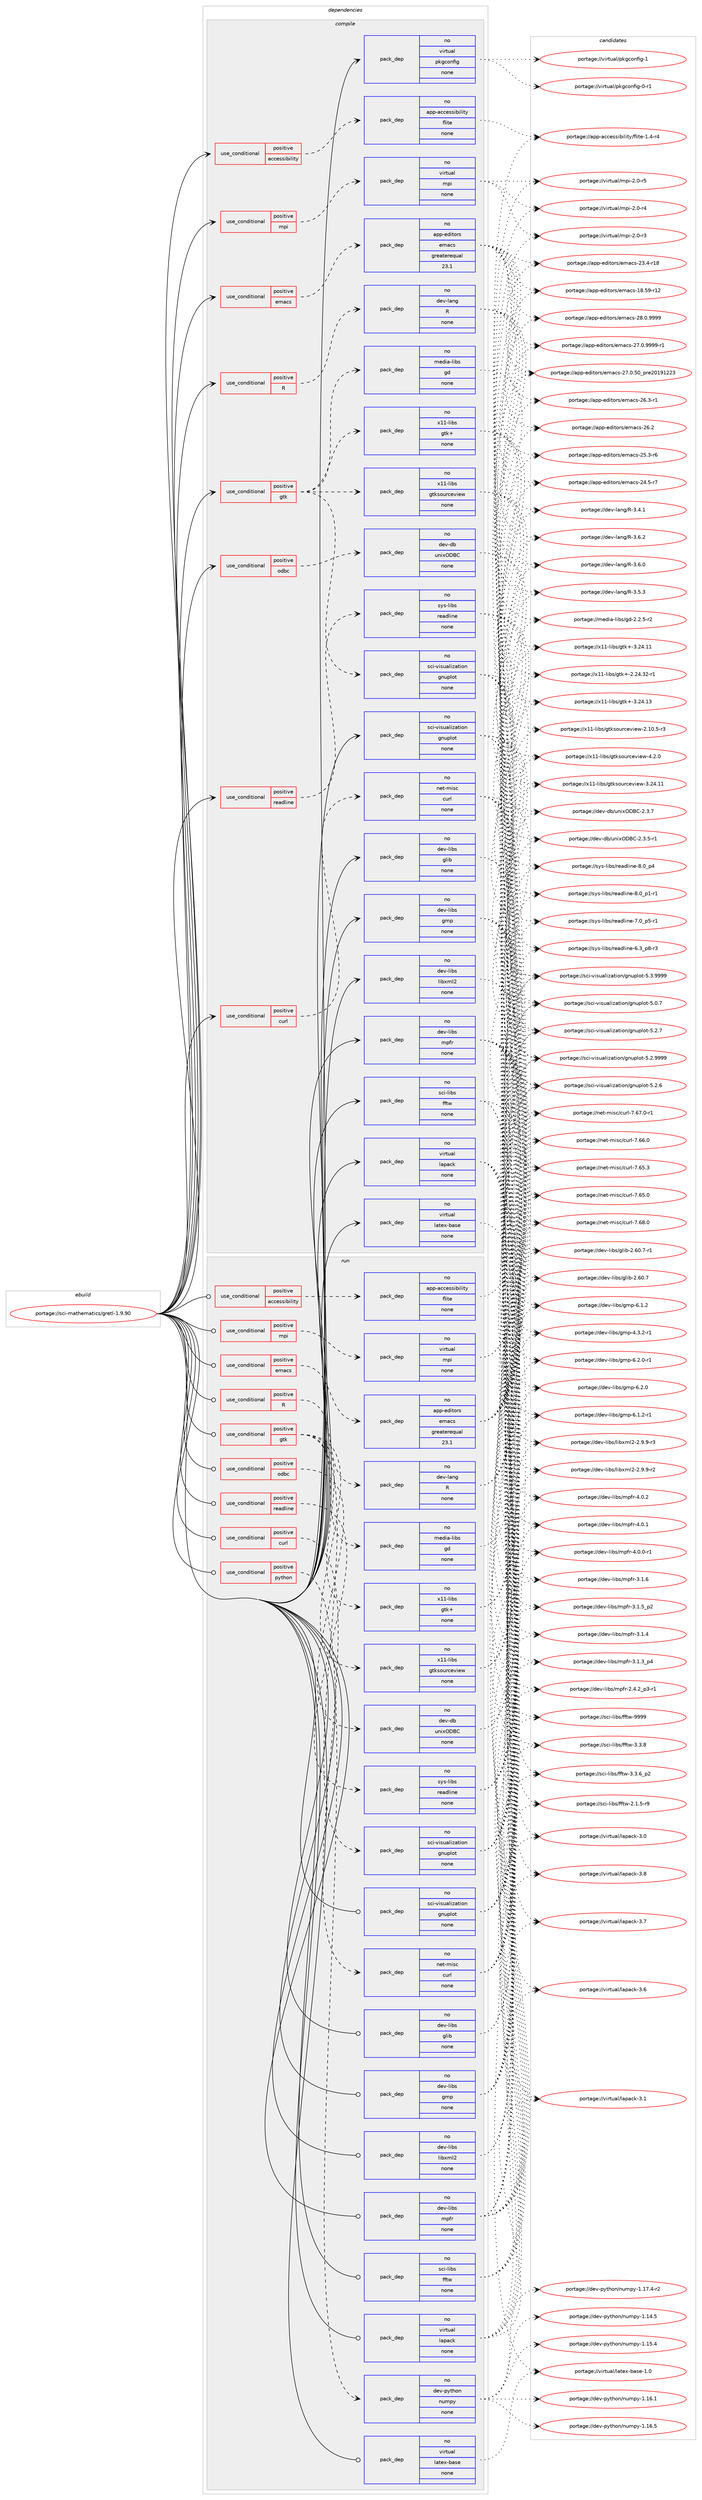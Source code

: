 digraph prolog {

# *************
# Graph options
# *************

newrank=true;
concentrate=true;
compound=true;
graph [rankdir=LR,fontname=Helvetica,fontsize=10,ranksep=1.5];#, ranksep=2.5, nodesep=0.2];
edge  [arrowhead=vee];
node  [fontname=Helvetica,fontsize=10];

# **********
# The ebuild
# **********

subgraph cluster_leftcol {
color=gray;
rank=same;
label=<<i>ebuild</i>>;
id [label="portage://sci-mathematics/gretl-1.9.90", color=red, width=4, href="../sci-mathematics/gretl-1.9.90.svg"];
}

# ****************
# The dependencies
# ****************

subgraph cluster_midcol {
color=gray;
label=<<i>dependencies</i>>;
subgraph cluster_compile {
fillcolor="#eeeeee";
style=filled;
label=<<i>compile</i>>;
subgraph cond17210 {
dependency86660 [label=<<TABLE BORDER="0" CELLBORDER="1" CELLSPACING="0" CELLPADDING="4"><TR><TD ROWSPAN="3" CELLPADDING="10">use_conditional</TD></TR><TR><TD>positive</TD></TR><TR><TD>R</TD></TR></TABLE>>, shape=none, color=red];
subgraph pack67982 {
dependency86661 [label=<<TABLE BORDER="0" CELLBORDER="1" CELLSPACING="0" CELLPADDING="4" WIDTH="220"><TR><TD ROWSPAN="6" CELLPADDING="30">pack_dep</TD></TR><TR><TD WIDTH="110">no</TD></TR><TR><TD>dev-lang</TD></TR><TR><TD>R</TD></TR><TR><TD>none</TD></TR><TR><TD></TD></TR></TABLE>>, shape=none, color=blue];
}
dependency86660:e -> dependency86661:w [weight=20,style="dashed",arrowhead="vee"];
}
id:e -> dependency86660:w [weight=20,style="solid",arrowhead="vee"];
subgraph cond17211 {
dependency86662 [label=<<TABLE BORDER="0" CELLBORDER="1" CELLSPACING="0" CELLPADDING="4"><TR><TD ROWSPAN="3" CELLPADDING="10">use_conditional</TD></TR><TR><TD>positive</TD></TR><TR><TD>accessibility</TD></TR></TABLE>>, shape=none, color=red];
subgraph pack67983 {
dependency86663 [label=<<TABLE BORDER="0" CELLBORDER="1" CELLSPACING="0" CELLPADDING="4" WIDTH="220"><TR><TD ROWSPAN="6" CELLPADDING="30">pack_dep</TD></TR><TR><TD WIDTH="110">no</TD></TR><TR><TD>app-accessibility</TD></TR><TR><TD>flite</TD></TR><TR><TD>none</TD></TR><TR><TD></TD></TR></TABLE>>, shape=none, color=blue];
}
dependency86662:e -> dependency86663:w [weight=20,style="dashed",arrowhead="vee"];
}
id:e -> dependency86662:w [weight=20,style="solid",arrowhead="vee"];
subgraph cond17212 {
dependency86664 [label=<<TABLE BORDER="0" CELLBORDER="1" CELLSPACING="0" CELLPADDING="4"><TR><TD ROWSPAN="3" CELLPADDING="10">use_conditional</TD></TR><TR><TD>positive</TD></TR><TR><TD>curl</TD></TR></TABLE>>, shape=none, color=red];
subgraph pack67984 {
dependency86665 [label=<<TABLE BORDER="0" CELLBORDER="1" CELLSPACING="0" CELLPADDING="4" WIDTH="220"><TR><TD ROWSPAN="6" CELLPADDING="30">pack_dep</TD></TR><TR><TD WIDTH="110">no</TD></TR><TR><TD>net-misc</TD></TR><TR><TD>curl</TD></TR><TR><TD>none</TD></TR><TR><TD></TD></TR></TABLE>>, shape=none, color=blue];
}
dependency86664:e -> dependency86665:w [weight=20,style="dashed",arrowhead="vee"];
}
id:e -> dependency86664:w [weight=20,style="solid",arrowhead="vee"];
subgraph cond17213 {
dependency86666 [label=<<TABLE BORDER="0" CELLBORDER="1" CELLSPACING="0" CELLPADDING="4"><TR><TD ROWSPAN="3" CELLPADDING="10">use_conditional</TD></TR><TR><TD>positive</TD></TR><TR><TD>emacs</TD></TR></TABLE>>, shape=none, color=red];
subgraph pack67985 {
dependency86667 [label=<<TABLE BORDER="0" CELLBORDER="1" CELLSPACING="0" CELLPADDING="4" WIDTH="220"><TR><TD ROWSPAN="6" CELLPADDING="30">pack_dep</TD></TR><TR><TD WIDTH="110">no</TD></TR><TR><TD>app-editors</TD></TR><TR><TD>emacs</TD></TR><TR><TD>greaterequal</TD></TR><TR><TD>23.1</TD></TR></TABLE>>, shape=none, color=blue];
}
dependency86666:e -> dependency86667:w [weight=20,style="dashed",arrowhead="vee"];
}
id:e -> dependency86666:w [weight=20,style="solid",arrowhead="vee"];
subgraph cond17214 {
dependency86668 [label=<<TABLE BORDER="0" CELLBORDER="1" CELLSPACING="0" CELLPADDING="4"><TR><TD ROWSPAN="3" CELLPADDING="10">use_conditional</TD></TR><TR><TD>positive</TD></TR><TR><TD>gtk</TD></TR></TABLE>>, shape=none, color=red];
subgraph pack67986 {
dependency86669 [label=<<TABLE BORDER="0" CELLBORDER="1" CELLSPACING="0" CELLPADDING="4" WIDTH="220"><TR><TD ROWSPAN="6" CELLPADDING="30">pack_dep</TD></TR><TR><TD WIDTH="110">no</TD></TR><TR><TD>media-libs</TD></TR><TR><TD>gd</TD></TR><TR><TD>none</TD></TR><TR><TD></TD></TR></TABLE>>, shape=none, color=blue];
}
dependency86668:e -> dependency86669:w [weight=20,style="dashed",arrowhead="vee"];
subgraph pack67987 {
dependency86670 [label=<<TABLE BORDER="0" CELLBORDER="1" CELLSPACING="0" CELLPADDING="4" WIDTH="220"><TR><TD ROWSPAN="6" CELLPADDING="30">pack_dep</TD></TR><TR><TD WIDTH="110">no</TD></TR><TR><TD>sci-visualization</TD></TR><TR><TD>gnuplot</TD></TR><TR><TD>none</TD></TR><TR><TD></TD></TR></TABLE>>, shape=none, color=blue];
}
dependency86668:e -> dependency86670:w [weight=20,style="dashed",arrowhead="vee"];
subgraph pack67988 {
dependency86671 [label=<<TABLE BORDER="0" CELLBORDER="1" CELLSPACING="0" CELLPADDING="4" WIDTH="220"><TR><TD ROWSPAN="6" CELLPADDING="30">pack_dep</TD></TR><TR><TD WIDTH="110">no</TD></TR><TR><TD>x11-libs</TD></TR><TR><TD>gtk+</TD></TR><TR><TD>none</TD></TR><TR><TD></TD></TR></TABLE>>, shape=none, color=blue];
}
dependency86668:e -> dependency86671:w [weight=20,style="dashed",arrowhead="vee"];
subgraph pack67989 {
dependency86672 [label=<<TABLE BORDER="0" CELLBORDER="1" CELLSPACING="0" CELLPADDING="4" WIDTH="220"><TR><TD ROWSPAN="6" CELLPADDING="30">pack_dep</TD></TR><TR><TD WIDTH="110">no</TD></TR><TR><TD>x11-libs</TD></TR><TR><TD>gtksourceview</TD></TR><TR><TD>none</TD></TR><TR><TD></TD></TR></TABLE>>, shape=none, color=blue];
}
dependency86668:e -> dependency86672:w [weight=20,style="dashed",arrowhead="vee"];
}
id:e -> dependency86668:w [weight=20,style="solid",arrowhead="vee"];
subgraph cond17215 {
dependency86673 [label=<<TABLE BORDER="0" CELLBORDER="1" CELLSPACING="0" CELLPADDING="4"><TR><TD ROWSPAN="3" CELLPADDING="10">use_conditional</TD></TR><TR><TD>positive</TD></TR><TR><TD>mpi</TD></TR></TABLE>>, shape=none, color=red];
subgraph pack67990 {
dependency86674 [label=<<TABLE BORDER="0" CELLBORDER="1" CELLSPACING="0" CELLPADDING="4" WIDTH="220"><TR><TD ROWSPAN="6" CELLPADDING="30">pack_dep</TD></TR><TR><TD WIDTH="110">no</TD></TR><TR><TD>virtual</TD></TR><TR><TD>mpi</TD></TR><TR><TD>none</TD></TR><TR><TD></TD></TR></TABLE>>, shape=none, color=blue];
}
dependency86673:e -> dependency86674:w [weight=20,style="dashed",arrowhead="vee"];
}
id:e -> dependency86673:w [weight=20,style="solid",arrowhead="vee"];
subgraph cond17216 {
dependency86675 [label=<<TABLE BORDER="0" CELLBORDER="1" CELLSPACING="0" CELLPADDING="4"><TR><TD ROWSPAN="3" CELLPADDING="10">use_conditional</TD></TR><TR><TD>positive</TD></TR><TR><TD>odbc</TD></TR></TABLE>>, shape=none, color=red];
subgraph pack67991 {
dependency86676 [label=<<TABLE BORDER="0" CELLBORDER="1" CELLSPACING="0" CELLPADDING="4" WIDTH="220"><TR><TD ROWSPAN="6" CELLPADDING="30">pack_dep</TD></TR><TR><TD WIDTH="110">no</TD></TR><TR><TD>dev-db</TD></TR><TR><TD>unixODBC</TD></TR><TR><TD>none</TD></TR><TR><TD></TD></TR></TABLE>>, shape=none, color=blue];
}
dependency86675:e -> dependency86676:w [weight=20,style="dashed",arrowhead="vee"];
}
id:e -> dependency86675:w [weight=20,style="solid",arrowhead="vee"];
subgraph cond17217 {
dependency86677 [label=<<TABLE BORDER="0" CELLBORDER="1" CELLSPACING="0" CELLPADDING="4"><TR><TD ROWSPAN="3" CELLPADDING="10">use_conditional</TD></TR><TR><TD>positive</TD></TR><TR><TD>readline</TD></TR></TABLE>>, shape=none, color=red];
subgraph pack67992 {
dependency86678 [label=<<TABLE BORDER="0" CELLBORDER="1" CELLSPACING="0" CELLPADDING="4" WIDTH="220"><TR><TD ROWSPAN="6" CELLPADDING="30">pack_dep</TD></TR><TR><TD WIDTH="110">no</TD></TR><TR><TD>sys-libs</TD></TR><TR><TD>readline</TD></TR><TR><TD>none</TD></TR><TR><TD></TD></TR></TABLE>>, shape=none, color=blue];
}
dependency86677:e -> dependency86678:w [weight=20,style="dashed",arrowhead="vee"];
}
id:e -> dependency86677:w [weight=20,style="solid",arrowhead="vee"];
subgraph pack67993 {
dependency86679 [label=<<TABLE BORDER="0" CELLBORDER="1" CELLSPACING="0" CELLPADDING="4" WIDTH="220"><TR><TD ROWSPAN="6" CELLPADDING="30">pack_dep</TD></TR><TR><TD WIDTH="110">no</TD></TR><TR><TD>dev-libs</TD></TR><TR><TD>glib</TD></TR><TR><TD>none</TD></TR><TR><TD></TD></TR></TABLE>>, shape=none, color=blue];
}
id:e -> dependency86679:w [weight=20,style="solid",arrowhead="vee"];
subgraph pack67994 {
dependency86680 [label=<<TABLE BORDER="0" CELLBORDER="1" CELLSPACING="0" CELLPADDING="4" WIDTH="220"><TR><TD ROWSPAN="6" CELLPADDING="30">pack_dep</TD></TR><TR><TD WIDTH="110">no</TD></TR><TR><TD>dev-libs</TD></TR><TR><TD>gmp</TD></TR><TR><TD>none</TD></TR><TR><TD></TD></TR></TABLE>>, shape=none, color=blue];
}
id:e -> dependency86680:w [weight=20,style="solid",arrowhead="vee"];
subgraph pack67995 {
dependency86681 [label=<<TABLE BORDER="0" CELLBORDER="1" CELLSPACING="0" CELLPADDING="4" WIDTH="220"><TR><TD ROWSPAN="6" CELLPADDING="30">pack_dep</TD></TR><TR><TD WIDTH="110">no</TD></TR><TR><TD>dev-libs</TD></TR><TR><TD>libxml2</TD></TR><TR><TD>none</TD></TR><TR><TD></TD></TR></TABLE>>, shape=none, color=blue];
}
id:e -> dependency86681:w [weight=20,style="solid",arrowhead="vee"];
subgraph pack67996 {
dependency86682 [label=<<TABLE BORDER="0" CELLBORDER="1" CELLSPACING="0" CELLPADDING="4" WIDTH="220"><TR><TD ROWSPAN="6" CELLPADDING="30">pack_dep</TD></TR><TR><TD WIDTH="110">no</TD></TR><TR><TD>dev-libs</TD></TR><TR><TD>mpfr</TD></TR><TR><TD>none</TD></TR><TR><TD></TD></TR></TABLE>>, shape=none, color=blue];
}
id:e -> dependency86682:w [weight=20,style="solid",arrowhead="vee"];
subgraph pack67997 {
dependency86683 [label=<<TABLE BORDER="0" CELLBORDER="1" CELLSPACING="0" CELLPADDING="4" WIDTH="220"><TR><TD ROWSPAN="6" CELLPADDING="30">pack_dep</TD></TR><TR><TD WIDTH="110">no</TD></TR><TR><TD>sci-libs</TD></TR><TR><TD>fftw</TD></TR><TR><TD>none</TD></TR><TR><TD></TD></TR></TABLE>>, shape=none, color=blue];
}
id:e -> dependency86683:w [weight=20,style="solid",arrowhead="vee"];
subgraph pack67998 {
dependency86684 [label=<<TABLE BORDER="0" CELLBORDER="1" CELLSPACING="0" CELLPADDING="4" WIDTH="220"><TR><TD ROWSPAN="6" CELLPADDING="30">pack_dep</TD></TR><TR><TD WIDTH="110">no</TD></TR><TR><TD>sci-visualization</TD></TR><TR><TD>gnuplot</TD></TR><TR><TD>none</TD></TR><TR><TD></TD></TR></TABLE>>, shape=none, color=blue];
}
id:e -> dependency86684:w [weight=20,style="solid",arrowhead="vee"];
subgraph pack67999 {
dependency86685 [label=<<TABLE BORDER="0" CELLBORDER="1" CELLSPACING="0" CELLPADDING="4" WIDTH="220"><TR><TD ROWSPAN="6" CELLPADDING="30">pack_dep</TD></TR><TR><TD WIDTH="110">no</TD></TR><TR><TD>virtual</TD></TR><TR><TD>lapack</TD></TR><TR><TD>none</TD></TR><TR><TD></TD></TR></TABLE>>, shape=none, color=blue];
}
id:e -> dependency86685:w [weight=20,style="solid",arrowhead="vee"];
subgraph pack68000 {
dependency86686 [label=<<TABLE BORDER="0" CELLBORDER="1" CELLSPACING="0" CELLPADDING="4" WIDTH="220"><TR><TD ROWSPAN="6" CELLPADDING="30">pack_dep</TD></TR><TR><TD WIDTH="110">no</TD></TR><TR><TD>virtual</TD></TR><TR><TD>latex-base</TD></TR><TR><TD>none</TD></TR><TR><TD></TD></TR></TABLE>>, shape=none, color=blue];
}
id:e -> dependency86686:w [weight=20,style="solid",arrowhead="vee"];
subgraph pack68001 {
dependency86687 [label=<<TABLE BORDER="0" CELLBORDER="1" CELLSPACING="0" CELLPADDING="4" WIDTH="220"><TR><TD ROWSPAN="6" CELLPADDING="30">pack_dep</TD></TR><TR><TD WIDTH="110">no</TD></TR><TR><TD>virtual</TD></TR><TR><TD>pkgconfig</TD></TR><TR><TD>none</TD></TR><TR><TD></TD></TR></TABLE>>, shape=none, color=blue];
}
id:e -> dependency86687:w [weight=20,style="solid",arrowhead="vee"];
}
subgraph cluster_compileandrun {
fillcolor="#eeeeee";
style=filled;
label=<<i>compile and run</i>>;
}
subgraph cluster_run {
fillcolor="#eeeeee";
style=filled;
label=<<i>run</i>>;
subgraph cond17218 {
dependency86688 [label=<<TABLE BORDER="0" CELLBORDER="1" CELLSPACING="0" CELLPADDING="4"><TR><TD ROWSPAN="3" CELLPADDING="10">use_conditional</TD></TR><TR><TD>positive</TD></TR><TR><TD>R</TD></TR></TABLE>>, shape=none, color=red];
subgraph pack68002 {
dependency86689 [label=<<TABLE BORDER="0" CELLBORDER="1" CELLSPACING="0" CELLPADDING="4" WIDTH="220"><TR><TD ROWSPAN="6" CELLPADDING="30">pack_dep</TD></TR><TR><TD WIDTH="110">no</TD></TR><TR><TD>dev-lang</TD></TR><TR><TD>R</TD></TR><TR><TD>none</TD></TR><TR><TD></TD></TR></TABLE>>, shape=none, color=blue];
}
dependency86688:e -> dependency86689:w [weight=20,style="dashed",arrowhead="vee"];
}
id:e -> dependency86688:w [weight=20,style="solid",arrowhead="odot"];
subgraph cond17219 {
dependency86690 [label=<<TABLE BORDER="0" CELLBORDER="1" CELLSPACING="0" CELLPADDING="4"><TR><TD ROWSPAN="3" CELLPADDING="10">use_conditional</TD></TR><TR><TD>positive</TD></TR><TR><TD>accessibility</TD></TR></TABLE>>, shape=none, color=red];
subgraph pack68003 {
dependency86691 [label=<<TABLE BORDER="0" CELLBORDER="1" CELLSPACING="0" CELLPADDING="4" WIDTH="220"><TR><TD ROWSPAN="6" CELLPADDING="30">pack_dep</TD></TR><TR><TD WIDTH="110">no</TD></TR><TR><TD>app-accessibility</TD></TR><TR><TD>flite</TD></TR><TR><TD>none</TD></TR><TR><TD></TD></TR></TABLE>>, shape=none, color=blue];
}
dependency86690:e -> dependency86691:w [weight=20,style="dashed",arrowhead="vee"];
}
id:e -> dependency86690:w [weight=20,style="solid",arrowhead="odot"];
subgraph cond17220 {
dependency86692 [label=<<TABLE BORDER="0" CELLBORDER="1" CELLSPACING="0" CELLPADDING="4"><TR><TD ROWSPAN="3" CELLPADDING="10">use_conditional</TD></TR><TR><TD>positive</TD></TR><TR><TD>curl</TD></TR></TABLE>>, shape=none, color=red];
subgraph pack68004 {
dependency86693 [label=<<TABLE BORDER="0" CELLBORDER="1" CELLSPACING="0" CELLPADDING="4" WIDTH="220"><TR><TD ROWSPAN="6" CELLPADDING="30">pack_dep</TD></TR><TR><TD WIDTH="110">no</TD></TR><TR><TD>net-misc</TD></TR><TR><TD>curl</TD></TR><TR><TD>none</TD></TR><TR><TD></TD></TR></TABLE>>, shape=none, color=blue];
}
dependency86692:e -> dependency86693:w [weight=20,style="dashed",arrowhead="vee"];
}
id:e -> dependency86692:w [weight=20,style="solid",arrowhead="odot"];
subgraph cond17221 {
dependency86694 [label=<<TABLE BORDER="0" CELLBORDER="1" CELLSPACING="0" CELLPADDING="4"><TR><TD ROWSPAN="3" CELLPADDING="10">use_conditional</TD></TR><TR><TD>positive</TD></TR><TR><TD>emacs</TD></TR></TABLE>>, shape=none, color=red];
subgraph pack68005 {
dependency86695 [label=<<TABLE BORDER="0" CELLBORDER="1" CELLSPACING="0" CELLPADDING="4" WIDTH="220"><TR><TD ROWSPAN="6" CELLPADDING="30">pack_dep</TD></TR><TR><TD WIDTH="110">no</TD></TR><TR><TD>app-editors</TD></TR><TR><TD>emacs</TD></TR><TR><TD>greaterequal</TD></TR><TR><TD>23.1</TD></TR></TABLE>>, shape=none, color=blue];
}
dependency86694:e -> dependency86695:w [weight=20,style="dashed",arrowhead="vee"];
}
id:e -> dependency86694:w [weight=20,style="solid",arrowhead="odot"];
subgraph cond17222 {
dependency86696 [label=<<TABLE BORDER="0" CELLBORDER="1" CELLSPACING="0" CELLPADDING="4"><TR><TD ROWSPAN="3" CELLPADDING="10">use_conditional</TD></TR><TR><TD>positive</TD></TR><TR><TD>gtk</TD></TR></TABLE>>, shape=none, color=red];
subgraph pack68006 {
dependency86697 [label=<<TABLE BORDER="0" CELLBORDER="1" CELLSPACING="0" CELLPADDING="4" WIDTH="220"><TR><TD ROWSPAN="6" CELLPADDING="30">pack_dep</TD></TR><TR><TD WIDTH="110">no</TD></TR><TR><TD>media-libs</TD></TR><TR><TD>gd</TD></TR><TR><TD>none</TD></TR><TR><TD></TD></TR></TABLE>>, shape=none, color=blue];
}
dependency86696:e -> dependency86697:w [weight=20,style="dashed",arrowhead="vee"];
subgraph pack68007 {
dependency86698 [label=<<TABLE BORDER="0" CELLBORDER="1" CELLSPACING="0" CELLPADDING="4" WIDTH="220"><TR><TD ROWSPAN="6" CELLPADDING="30">pack_dep</TD></TR><TR><TD WIDTH="110">no</TD></TR><TR><TD>sci-visualization</TD></TR><TR><TD>gnuplot</TD></TR><TR><TD>none</TD></TR><TR><TD></TD></TR></TABLE>>, shape=none, color=blue];
}
dependency86696:e -> dependency86698:w [weight=20,style="dashed",arrowhead="vee"];
subgraph pack68008 {
dependency86699 [label=<<TABLE BORDER="0" CELLBORDER="1" CELLSPACING="0" CELLPADDING="4" WIDTH="220"><TR><TD ROWSPAN="6" CELLPADDING="30">pack_dep</TD></TR><TR><TD WIDTH="110">no</TD></TR><TR><TD>x11-libs</TD></TR><TR><TD>gtk+</TD></TR><TR><TD>none</TD></TR><TR><TD></TD></TR></TABLE>>, shape=none, color=blue];
}
dependency86696:e -> dependency86699:w [weight=20,style="dashed",arrowhead="vee"];
subgraph pack68009 {
dependency86700 [label=<<TABLE BORDER="0" CELLBORDER="1" CELLSPACING="0" CELLPADDING="4" WIDTH="220"><TR><TD ROWSPAN="6" CELLPADDING="30">pack_dep</TD></TR><TR><TD WIDTH="110">no</TD></TR><TR><TD>x11-libs</TD></TR><TR><TD>gtksourceview</TD></TR><TR><TD>none</TD></TR><TR><TD></TD></TR></TABLE>>, shape=none, color=blue];
}
dependency86696:e -> dependency86700:w [weight=20,style="dashed",arrowhead="vee"];
}
id:e -> dependency86696:w [weight=20,style="solid",arrowhead="odot"];
subgraph cond17223 {
dependency86701 [label=<<TABLE BORDER="0" CELLBORDER="1" CELLSPACING="0" CELLPADDING="4"><TR><TD ROWSPAN="3" CELLPADDING="10">use_conditional</TD></TR><TR><TD>positive</TD></TR><TR><TD>mpi</TD></TR></TABLE>>, shape=none, color=red];
subgraph pack68010 {
dependency86702 [label=<<TABLE BORDER="0" CELLBORDER="1" CELLSPACING="0" CELLPADDING="4" WIDTH="220"><TR><TD ROWSPAN="6" CELLPADDING="30">pack_dep</TD></TR><TR><TD WIDTH="110">no</TD></TR><TR><TD>virtual</TD></TR><TR><TD>mpi</TD></TR><TR><TD>none</TD></TR><TR><TD></TD></TR></TABLE>>, shape=none, color=blue];
}
dependency86701:e -> dependency86702:w [weight=20,style="dashed",arrowhead="vee"];
}
id:e -> dependency86701:w [weight=20,style="solid",arrowhead="odot"];
subgraph cond17224 {
dependency86703 [label=<<TABLE BORDER="0" CELLBORDER="1" CELLSPACING="0" CELLPADDING="4"><TR><TD ROWSPAN="3" CELLPADDING="10">use_conditional</TD></TR><TR><TD>positive</TD></TR><TR><TD>odbc</TD></TR></TABLE>>, shape=none, color=red];
subgraph pack68011 {
dependency86704 [label=<<TABLE BORDER="0" CELLBORDER="1" CELLSPACING="0" CELLPADDING="4" WIDTH="220"><TR><TD ROWSPAN="6" CELLPADDING="30">pack_dep</TD></TR><TR><TD WIDTH="110">no</TD></TR><TR><TD>dev-db</TD></TR><TR><TD>unixODBC</TD></TR><TR><TD>none</TD></TR><TR><TD></TD></TR></TABLE>>, shape=none, color=blue];
}
dependency86703:e -> dependency86704:w [weight=20,style="dashed",arrowhead="vee"];
}
id:e -> dependency86703:w [weight=20,style="solid",arrowhead="odot"];
subgraph cond17225 {
dependency86705 [label=<<TABLE BORDER="0" CELLBORDER="1" CELLSPACING="0" CELLPADDING="4"><TR><TD ROWSPAN="3" CELLPADDING="10">use_conditional</TD></TR><TR><TD>positive</TD></TR><TR><TD>python</TD></TR></TABLE>>, shape=none, color=red];
subgraph pack68012 {
dependency86706 [label=<<TABLE BORDER="0" CELLBORDER="1" CELLSPACING="0" CELLPADDING="4" WIDTH="220"><TR><TD ROWSPAN="6" CELLPADDING="30">pack_dep</TD></TR><TR><TD WIDTH="110">no</TD></TR><TR><TD>dev-python</TD></TR><TR><TD>numpy</TD></TR><TR><TD>none</TD></TR><TR><TD></TD></TR></TABLE>>, shape=none, color=blue];
}
dependency86705:e -> dependency86706:w [weight=20,style="dashed",arrowhead="vee"];
}
id:e -> dependency86705:w [weight=20,style="solid",arrowhead="odot"];
subgraph cond17226 {
dependency86707 [label=<<TABLE BORDER="0" CELLBORDER="1" CELLSPACING="0" CELLPADDING="4"><TR><TD ROWSPAN="3" CELLPADDING="10">use_conditional</TD></TR><TR><TD>positive</TD></TR><TR><TD>readline</TD></TR></TABLE>>, shape=none, color=red];
subgraph pack68013 {
dependency86708 [label=<<TABLE BORDER="0" CELLBORDER="1" CELLSPACING="0" CELLPADDING="4" WIDTH="220"><TR><TD ROWSPAN="6" CELLPADDING="30">pack_dep</TD></TR><TR><TD WIDTH="110">no</TD></TR><TR><TD>sys-libs</TD></TR><TR><TD>readline</TD></TR><TR><TD>none</TD></TR><TR><TD></TD></TR></TABLE>>, shape=none, color=blue];
}
dependency86707:e -> dependency86708:w [weight=20,style="dashed",arrowhead="vee"];
}
id:e -> dependency86707:w [weight=20,style="solid",arrowhead="odot"];
subgraph pack68014 {
dependency86709 [label=<<TABLE BORDER="0" CELLBORDER="1" CELLSPACING="0" CELLPADDING="4" WIDTH="220"><TR><TD ROWSPAN="6" CELLPADDING="30">pack_dep</TD></TR><TR><TD WIDTH="110">no</TD></TR><TR><TD>dev-libs</TD></TR><TR><TD>glib</TD></TR><TR><TD>none</TD></TR><TR><TD></TD></TR></TABLE>>, shape=none, color=blue];
}
id:e -> dependency86709:w [weight=20,style="solid",arrowhead="odot"];
subgraph pack68015 {
dependency86710 [label=<<TABLE BORDER="0" CELLBORDER="1" CELLSPACING="0" CELLPADDING="4" WIDTH="220"><TR><TD ROWSPAN="6" CELLPADDING="30">pack_dep</TD></TR><TR><TD WIDTH="110">no</TD></TR><TR><TD>dev-libs</TD></TR><TR><TD>gmp</TD></TR><TR><TD>none</TD></TR><TR><TD></TD></TR></TABLE>>, shape=none, color=blue];
}
id:e -> dependency86710:w [weight=20,style="solid",arrowhead="odot"];
subgraph pack68016 {
dependency86711 [label=<<TABLE BORDER="0" CELLBORDER="1" CELLSPACING="0" CELLPADDING="4" WIDTH="220"><TR><TD ROWSPAN="6" CELLPADDING="30">pack_dep</TD></TR><TR><TD WIDTH="110">no</TD></TR><TR><TD>dev-libs</TD></TR><TR><TD>libxml2</TD></TR><TR><TD>none</TD></TR><TR><TD></TD></TR></TABLE>>, shape=none, color=blue];
}
id:e -> dependency86711:w [weight=20,style="solid",arrowhead="odot"];
subgraph pack68017 {
dependency86712 [label=<<TABLE BORDER="0" CELLBORDER="1" CELLSPACING="0" CELLPADDING="4" WIDTH="220"><TR><TD ROWSPAN="6" CELLPADDING="30">pack_dep</TD></TR><TR><TD WIDTH="110">no</TD></TR><TR><TD>dev-libs</TD></TR><TR><TD>mpfr</TD></TR><TR><TD>none</TD></TR><TR><TD></TD></TR></TABLE>>, shape=none, color=blue];
}
id:e -> dependency86712:w [weight=20,style="solid",arrowhead="odot"];
subgraph pack68018 {
dependency86713 [label=<<TABLE BORDER="0" CELLBORDER="1" CELLSPACING="0" CELLPADDING="4" WIDTH="220"><TR><TD ROWSPAN="6" CELLPADDING="30">pack_dep</TD></TR><TR><TD WIDTH="110">no</TD></TR><TR><TD>sci-libs</TD></TR><TR><TD>fftw</TD></TR><TR><TD>none</TD></TR><TR><TD></TD></TR></TABLE>>, shape=none, color=blue];
}
id:e -> dependency86713:w [weight=20,style="solid",arrowhead="odot"];
subgraph pack68019 {
dependency86714 [label=<<TABLE BORDER="0" CELLBORDER="1" CELLSPACING="0" CELLPADDING="4" WIDTH="220"><TR><TD ROWSPAN="6" CELLPADDING="30">pack_dep</TD></TR><TR><TD WIDTH="110">no</TD></TR><TR><TD>sci-visualization</TD></TR><TR><TD>gnuplot</TD></TR><TR><TD>none</TD></TR><TR><TD></TD></TR></TABLE>>, shape=none, color=blue];
}
id:e -> dependency86714:w [weight=20,style="solid",arrowhead="odot"];
subgraph pack68020 {
dependency86715 [label=<<TABLE BORDER="0" CELLBORDER="1" CELLSPACING="0" CELLPADDING="4" WIDTH="220"><TR><TD ROWSPAN="6" CELLPADDING="30">pack_dep</TD></TR><TR><TD WIDTH="110">no</TD></TR><TR><TD>virtual</TD></TR><TR><TD>lapack</TD></TR><TR><TD>none</TD></TR><TR><TD></TD></TR></TABLE>>, shape=none, color=blue];
}
id:e -> dependency86715:w [weight=20,style="solid",arrowhead="odot"];
subgraph pack68021 {
dependency86716 [label=<<TABLE BORDER="0" CELLBORDER="1" CELLSPACING="0" CELLPADDING="4" WIDTH="220"><TR><TD ROWSPAN="6" CELLPADDING="30">pack_dep</TD></TR><TR><TD WIDTH="110">no</TD></TR><TR><TD>virtual</TD></TR><TR><TD>latex-base</TD></TR><TR><TD>none</TD></TR><TR><TD></TD></TR></TABLE>>, shape=none, color=blue];
}
id:e -> dependency86716:w [weight=20,style="solid",arrowhead="odot"];
}
}

# **************
# The candidates
# **************

subgraph cluster_choices {
rank=same;
color=gray;
label=<<i>candidates</i>>;

subgraph choice67982 {
color=black;
nodesep=1;
choice10010111845108971101034782455146544650 [label="portage://dev-lang/R-3.6.2", color=red, width=4,href="../dev-lang/R-3.6.2.svg"];
choice10010111845108971101034782455146544648 [label="portage://dev-lang/R-3.6.0", color=red, width=4,href="../dev-lang/R-3.6.0.svg"];
choice10010111845108971101034782455146534651 [label="portage://dev-lang/R-3.5.3", color=red, width=4,href="../dev-lang/R-3.5.3.svg"];
choice10010111845108971101034782455146524649 [label="portage://dev-lang/R-3.4.1", color=red, width=4,href="../dev-lang/R-3.4.1.svg"];
dependency86661:e -> choice10010111845108971101034782455146544650:w [style=dotted,weight="100"];
dependency86661:e -> choice10010111845108971101034782455146544648:w [style=dotted,weight="100"];
dependency86661:e -> choice10010111845108971101034782455146534651:w [style=dotted,weight="100"];
dependency86661:e -> choice10010111845108971101034782455146524649:w [style=dotted,weight="100"];
}
subgraph choice67983 {
color=black;
nodesep=1;
choice97112112459799991011151151059810510810511612147102108105116101454946524511452 [label="portage://app-accessibility/flite-1.4-r4", color=red, width=4,href="../app-accessibility/flite-1.4-r4.svg"];
dependency86663:e -> choice97112112459799991011151151059810510810511612147102108105116101454946524511452:w [style=dotted,weight="100"];
}
subgraph choice67984 {
color=black;
nodesep=1;
choice1101011164510910511599479911711410845554654564648 [label="portage://net-misc/curl-7.68.0", color=red, width=4,href="../net-misc/curl-7.68.0.svg"];
choice11010111645109105115994799117114108455546545546484511449 [label="portage://net-misc/curl-7.67.0-r1", color=red, width=4,href="../net-misc/curl-7.67.0-r1.svg"];
choice1101011164510910511599479911711410845554654544648 [label="portage://net-misc/curl-7.66.0", color=red, width=4,href="../net-misc/curl-7.66.0.svg"];
choice1101011164510910511599479911711410845554654534651 [label="portage://net-misc/curl-7.65.3", color=red, width=4,href="../net-misc/curl-7.65.3.svg"];
choice1101011164510910511599479911711410845554654534648 [label="portage://net-misc/curl-7.65.0", color=red, width=4,href="../net-misc/curl-7.65.0.svg"];
dependency86665:e -> choice1101011164510910511599479911711410845554654564648:w [style=dotted,weight="100"];
dependency86665:e -> choice11010111645109105115994799117114108455546545546484511449:w [style=dotted,weight="100"];
dependency86665:e -> choice1101011164510910511599479911711410845554654544648:w [style=dotted,weight="100"];
dependency86665:e -> choice1101011164510910511599479911711410845554654534651:w [style=dotted,weight="100"];
dependency86665:e -> choice1101011164510910511599479911711410845554654534648:w [style=dotted,weight="100"];
}
subgraph choice67985 {
color=black;
nodesep=1;
choice971121124510110010511611111411547101109979911545505646484657575757 [label="portage://app-editors/emacs-28.0.9999", color=red, width=4,href="../app-editors/emacs-28.0.9999.svg"];
choice9711211245101100105116111114115471011099799115455055464846575757574511449 [label="portage://app-editors/emacs-27.0.9999-r1", color=red, width=4,href="../app-editors/emacs-27.0.9999-r1.svg"];
choice97112112451011001051161111141154710110997991154550554648465348951121141015048495749505051 [label="portage://app-editors/emacs-27.0.50_pre20191223", color=red, width=4,href="../app-editors/emacs-27.0.50_pre20191223.svg"];
choice971121124510110010511611111411547101109979911545505446514511449 [label="portage://app-editors/emacs-26.3-r1", color=red, width=4,href="../app-editors/emacs-26.3-r1.svg"];
choice97112112451011001051161111141154710110997991154550544650 [label="portage://app-editors/emacs-26.2", color=red, width=4,href="../app-editors/emacs-26.2.svg"];
choice971121124510110010511611111411547101109979911545505346514511454 [label="portage://app-editors/emacs-25.3-r6", color=red, width=4,href="../app-editors/emacs-25.3-r6.svg"];
choice971121124510110010511611111411547101109979911545505246534511455 [label="portage://app-editors/emacs-24.5-r7", color=red, width=4,href="../app-editors/emacs-24.5-r7.svg"];
choice97112112451011001051161111141154710110997991154550514652451144956 [label="portage://app-editors/emacs-23.4-r18", color=red, width=4,href="../app-editors/emacs-23.4-r18.svg"];
choice9711211245101100105116111114115471011099799115454956465357451144950 [label="portage://app-editors/emacs-18.59-r12", color=red, width=4,href="../app-editors/emacs-18.59-r12.svg"];
dependency86667:e -> choice971121124510110010511611111411547101109979911545505646484657575757:w [style=dotted,weight="100"];
dependency86667:e -> choice9711211245101100105116111114115471011099799115455055464846575757574511449:w [style=dotted,weight="100"];
dependency86667:e -> choice97112112451011001051161111141154710110997991154550554648465348951121141015048495749505051:w [style=dotted,weight="100"];
dependency86667:e -> choice971121124510110010511611111411547101109979911545505446514511449:w [style=dotted,weight="100"];
dependency86667:e -> choice97112112451011001051161111141154710110997991154550544650:w [style=dotted,weight="100"];
dependency86667:e -> choice971121124510110010511611111411547101109979911545505346514511454:w [style=dotted,weight="100"];
dependency86667:e -> choice971121124510110010511611111411547101109979911545505246534511455:w [style=dotted,weight="100"];
dependency86667:e -> choice97112112451011001051161111141154710110997991154550514652451144956:w [style=dotted,weight="100"];
dependency86667:e -> choice9711211245101100105116111114115471011099799115454956465357451144950:w [style=dotted,weight="100"];
}
subgraph choice67986 {
color=black;
nodesep=1;
choice109101100105974510810598115471031004550465046534511450 [label="portage://media-libs/gd-2.2.5-r2", color=red, width=4,href="../media-libs/gd-2.2.5-r2.svg"];
dependency86669:e -> choice109101100105974510810598115471031004550465046534511450:w [style=dotted,weight="100"];
}
subgraph choice67987 {
color=black;
nodesep=1;
choice1159910545118105115117971081051229711610511111047103110117112108111116455346514657575757 [label="portage://sci-visualization/gnuplot-5.3.9999", color=red, width=4,href="../sci-visualization/gnuplot-5.3.9999.svg"];
choice1159910545118105115117971081051229711610511111047103110117112108111116455346504657575757 [label="portage://sci-visualization/gnuplot-5.2.9999", color=red, width=4,href="../sci-visualization/gnuplot-5.2.9999.svg"];
choice1159910545118105115117971081051229711610511111047103110117112108111116455346504655 [label="portage://sci-visualization/gnuplot-5.2.7", color=red, width=4,href="../sci-visualization/gnuplot-5.2.7.svg"];
choice1159910545118105115117971081051229711610511111047103110117112108111116455346504654 [label="portage://sci-visualization/gnuplot-5.2.6", color=red, width=4,href="../sci-visualization/gnuplot-5.2.6.svg"];
choice1159910545118105115117971081051229711610511111047103110117112108111116455346484655 [label="portage://sci-visualization/gnuplot-5.0.7", color=red, width=4,href="../sci-visualization/gnuplot-5.0.7.svg"];
dependency86670:e -> choice1159910545118105115117971081051229711610511111047103110117112108111116455346514657575757:w [style=dotted,weight="100"];
dependency86670:e -> choice1159910545118105115117971081051229711610511111047103110117112108111116455346504657575757:w [style=dotted,weight="100"];
dependency86670:e -> choice1159910545118105115117971081051229711610511111047103110117112108111116455346504655:w [style=dotted,weight="100"];
dependency86670:e -> choice1159910545118105115117971081051229711610511111047103110117112108111116455346504654:w [style=dotted,weight="100"];
dependency86670:e -> choice1159910545118105115117971081051229711610511111047103110117112108111116455346484655:w [style=dotted,weight="100"];
}
subgraph choice67988 {
color=black;
nodesep=1;
choice1204949451081059811547103116107434551465052464951 [label="portage://x11-libs/gtk+-3.24.13", color=red, width=4,href="../x11-libs/gtk+-3.24.13.svg"];
choice1204949451081059811547103116107434551465052464949 [label="portage://x11-libs/gtk+-3.24.11", color=red, width=4,href="../x11-libs/gtk+-3.24.11.svg"];
choice12049494510810598115471031161074345504650524651504511449 [label="portage://x11-libs/gtk+-2.24.32-r1", color=red, width=4,href="../x11-libs/gtk+-2.24.32-r1.svg"];
dependency86671:e -> choice1204949451081059811547103116107434551465052464951:w [style=dotted,weight="100"];
dependency86671:e -> choice1204949451081059811547103116107434551465052464949:w [style=dotted,weight="100"];
dependency86671:e -> choice12049494510810598115471031161074345504650524651504511449:w [style=dotted,weight="100"];
}
subgraph choice67989 {
color=black;
nodesep=1;
choice120494945108105981154710311610711511111711499101118105101119455246504648 [label="portage://x11-libs/gtksourceview-4.2.0", color=red, width=4,href="../x11-libs/gtksourceview-4.2.0.svg"];
choice1204949451081059811547103116107115111117114991011181051011194551465052464949 [label="portage://x11-libs/gtksourceview-3.24.11", color=red, width=4,href="../x11-libs/gtksourceview-3.24.11.svg"];
choice120494945108105981154710311610711511111711499101118105101119455046494846534511451 [label="portage://x11-libs/gtksourceview-2.10.5-r3", color=red, width=4,href="../x11-libs/gtksourceview-2.10.5-r3.svg"];
dependency86672:e -> choice120494945108105981154710311610711511111711499101118105101119455246504648:w [style=dotted,weight="100"];
dependency86672:e -> choice1204949451081059811547103116107115111117114991011181051011194551465052464949:w [style=dotted,weight="100"];
dependency86672:e -> choice120494945108105981154710311610711511111711499101118105101119455046494846534511451:w [style=dotted,weight="100"];
}
subgraph choice67990 {
color=black;
nodesep=1;
choice1181051141161179710847109112105455046484511453 [label="portage://virtual/mpi-2.0-r5", color=red, width=4,href="../virtual/mpi-2.0-r5.svg"];
choice1181051141161179710847109112105455046484511452 [label="portage://virtual/mpi-2.0-r4", color=red, width=4,href="../virtual/mpi-2.0-r4.svg"];
choice1181051141161179710847109112105455046484511451 [label="portage://virtual/mpi-2.0-r3", color=red, width=4,href="../virtual/mpi-2.0-r3.svg"];
dependency86674:e -> choice1181051141161179710847109112105455046484511453:w [style=dotted,weight="100"];
dependency86674:e -> choice1181051141161179710847109112105455046484511452:w [style=dotted,weight="100"];
dependency86674:e -> choice1181051141161179710847109112105455046484511451:w [style=dotted,weight="100"];
}
subgraph choice67991 {
color=black;
nodesep=1;
choice10010111845100984711711010512079686667455046514655 [label="portage://dev-db/unixODBC-2.3.7", color=red, width=4,href="../dev-db/unixODBC-2.3.7.svg"];
choice100101118451009847117110105120796866674550465146534511449 [label="portage://dev-db/unixODBC-2.3.5-r1", color=red, width=4,href="../dev-db/unixODBC-2.3.5-r1.svg"];
dependency86676:e -> choice10010111845100984711711010512079686667455046514655:w [style=dotted,weight="100"];
dependency86676:e -> choice100101118451009847117110105120796866674550465146534511449:w [style=dotted,weight="100"];
}
subgraph choice67992 {
color=black;
nodesep=1;
choice11512111545108105981154711410197100108105110101455646489511252 [label="portage://sys-libs/readline-8.0_p4", color=red, width=4,href="../sys-libs/readline-8.0_p4.svg"];
choice115121115451081059811547114101971001081051101014556464895112494511449 [label="portage://sys-libs/readline-8.0_p1-r1", color=red, width=4,href="../sys-libs/readline-8.0_p1-r1.svg"];
choice115121115451081059811547114101971001081051101014555464895112534511449 [label="portage://sys-libs/readline-7.0_p5-r1", color=red, width=4,href="../sys-libs/readline-7.0_p5-r1.svg"];
choice115121115451081059811547114101971001081051101014554465195112564511451 [label="portage://sys-libs/readline-6.3_p8-r3", color=red, width=4,href="../sys-libs/readline-6.3_p8-r3.svg"];
dependency86678:e -> choice11512111545108105981154711410197100108105110101455646489511252:w [style=dotted,weight="100"];
dependency86678:e -> choice115121115451081059811547114101971001081051101014556464895112494511449:w [style=dotted,weight="100"];
dependency86678:e -> choice115121115451081059811547114101971001081051101014555464895112534511449:w [style=dotted,weight="100"];
dependency86678:e -> choice115121115451081059811547114101971001081051101014554465195112564511451:w [style=dotted,weight="100"];
}
subgraph choice67993 {
color=black;
nodesep=1;
choice10010111845108105981154710310810598455046544846554511449 [label="portage://dev-libs/glib-2.60.7-r1", color=red, width=4,href="../dev-libs/glib-2.60.7-r1.svg"];
choice1001011184510810598115471031081059845504654484655 [label="portage://dev-libs/glib-2.60.7", color=red, width=4,href="../dev-libs/glib-2.60.7.svg"];
dependency86679:e -> choice10010111845108105981154710310810598455046544846554511449:w [style=dotted,weight="100"];
dependency86679:e -> choice1001011184510810598115471031081059845504654484655:w [style=dotted,weight="100"];
}
subgraph choice67994 {
color=black;
nodesep=1;
choice1001011184510810598115471031091124554465046484511449 [label="portage://dev-libs/gmp-6.2.0-r1", color=red, width=4,href="../dev-libs/gmp-6.2.0-r1.svg"];
choice100101118451081059811547103109112455446504648 [label="portage://dev-libs/gmp-6.2.0", color=red, width=4,href="../dev-libs/gmp-6.2.0.svg"];
choice1001011184510810598115471031091124554464946504511449 [label="portage://dev-libs/gmp-6.1.2-r1", color=red, width=4,href="../dev-libs/gmp-6.1.2-r1.svg"];
choice100101118451081059811547103109112455446494650 [label="portage://dev-libs/gmp-6.1.2", color=red, width=4,href="../dev-libs/gmp-6.1.2.svg"];
choice1001011184510810598115471031091124552465146504511449 [label="portage://dev-libs/gmp-4.3.2-r1", color=red, width=4,href="../dev-libs/gmp-4.3.2-r1.svg"];
dependency86680:e -> choice1001011184510810598115471031091124554465046484511449:w [style=dotted,weight="100"];
dependency86680:e -> choice100101118451081059811547103109112455446504648:w [style=dotted,weight="100"];
dependency86680:e -> choice1001011184510810598115471031091124554464946504511449:w [style=dotted,weight="100"];
dependency86680:e -> choice100101118451081059811547103109112455446494650:w [style=dotted,weight="100"];
dependency86680:e -> choice1001011184510810598115471031091124552465146504511449:w [style=dotted,weight="100"];
}
subgraph choice67995 {
color=black;
nodesep=1;
choice10010111845108105981154710810598120109108504550465746574511451 [label="portage://dev-libs/libxml2-2.9.9-r3", color=red, width=4,href="../dev-libs/libxml2-2.9.9-r3.svg"];
choice10010111845108105981154710810598120109108504550465746574511450 [label="portage://dev-libs/libxml2-2.9.9-r2", color=red, width=4,href="../dev-libs/libxml2-2.9.9-r2.svg"];
dependency86681:e -> choice10010111845108105981154710810598120109108504550465746574511451:w [style=dotted,weight="100"];
dependency86681:e -> choice10010111845108105981154710810598120109108504550465746574511450:w [style=dotted,weight="100"];
}
subgraph choice67996 {
color=black;
nodesep=1;
choice100101118451081059811547109112102114455246484650 [label="portage://dev-libs/mpfr-4.0.2", color=red, width=4,href="../dev-libs/mpfr-4.0.2.svg"];
choice100101118451081059811547109112102114455246484649 [label="portage://dev-libs/mpfr-4.0.1", color=red, width=4,href="../dev-libs/mpfr-4.0.1.svg"];
choice1001011184510810598115471091121021144552464846484511449 [label="portage://dev-libs/mpfr-4.0.0-r1", color=red, width=4,href="../dev-libs/mpfr-4.0.0-r1.svg"];
choice100101118451081059811547109112102114455146494654 [label="portage://dev-libs/mpfr-3.1.6", color=red, width=4,href="../dev-libs/mpfr-3.1.6.svg"];
choice1001011184510810598115471091121021144551464946539511250 [label="portage://dev-libs/mpfr-3.1.5_p2", color=red, width=4,href="../dev-libs/mpfr-3.1.5_p2.svg"];
choice100101118451081059811547109112102114455146494652 [label="portage://dev-libs/mpfr-3.1.4", color=red, width=4,href="../dev-libs/mpfr-3.1.4.svg"];
choice1001011184510810598115471091121021144551464946519511252 [label="portage://dev-libs/mpfr-3.1.3_p4", color=red, width=4,href="../dev-libs/mpfr-3.1.3_p4.svg"];
choice10010111845108105981154710911210211445504652465095112514511449 [label="portage://dev-libs/mpfr-2.4.2_p3-r1", color=red, width=4,href="../dev-libs/mpfr-2.4.2_p3-r1.svg"];
dependency86682:e -> choice100101118451081059811547109112102114455246484650:w [style=dotted,weight="100"];
dependency86682:e -> choice100101118451081059811547109112102114455246484649:w [style=dotted,weight="100"];
dependency86682:e -> choice1001011184510810598115471091121021144552464846484511449:w [style=dotted,weight="100"];
dependency86682:e -> choice100101118451081059811547109112102114455146494654:w [style=dotted,weight="100"];
dependency86682:e -> choice1001011184510810598115471091121021144551464946539511250:w [style=dotted,weight="100"];
dependency86682:e -> choice100101118451081059811547109112102114455146494652:w [style=dotted,weight="100"];
dependency86682:e -> choice1001011184510810598115471091121021144551464946519511252:w [style=dotted,weight="100"];
dependency86682:e -> choice10010111845108105981154710911210211445504652465095112514511449:w [style=dotted,weight="100"];
}
subgraph choice67997 {
color=black;
nodesep=1;
choice115991054510810598115471021021161194557575757 [label="portage://sci-libs/fftw-9999", color=red, width=4,href="../sci-libs/fftw-9999.svg"];
choice11599105451081059811547102102116119455146514656 [label="portage://sci-libs/fftw-3.3.8", color=red, width=4,href="../sci-libs/fftw-3.3.8.svg"];
choice115991054510810598115471021021161194551465146549511250 [label="portage://sci-libs/fftw-3.3.6_p2", color=red, width=4,href="../sci-libs/fftw-3.3.6_p2.svg"];
choice115991054510810598115471021021161194550464946534511457 [label="portage://sci-libs/fftw-2.1.5-r9", color=red, width=4,href="../sci-libs/fftw-2.1.5-r9.svg"];
dependency86683:e -> choice115991054510810598115471021021161194557575757:w [style=dotted,weight="100"];
dependency86683:e -> choice11599105451081059811547102102116119455146514656:w [style=dotted,weight="100"];
dependency86683:e -> choice115991054510810598115471021021161194551465146549511250:w [style=dotted,weight="100"];
dependency86683:e -> choice115991054510810598115471021021161194550464946534511457:w [style=dotted,weight="100"];
}
subgraph choice67998 {
color=black;
nodesep=1;
choice1159910545118105115117971081051229711610511111047103110117112108111116455346514657575757 [label="portage://sci-visualization/gnuplot-5.3.9999", color=red, width=4,href="../sci-visualization/gnuplot-5.3.9999.svg"];
choice1159910545118105115117971081051229711610511111047103110117112108111116455346504657575757 [label="portage://sci-visualization/gnuplot-5.2.9999", color=red, width=4,href="../sci-visualization/gnuplot-5.2.9999.svg"];
choice1159910545118105115117971081051229711610511111047103110117112108111116455346504655 [label="portage://sci-visualization/gnuplot-5.2.7", color=red, width=4,href="../sci-visualization/gnuplot-5.2.7.svg"];
choice1159910545118105115117971081051229711610511111047103110117112108111116455346504654 [label="portage://sci-visualization/gnuplot-5.2.6", color=red, width=4,href="../sci-visualization/gnuplot-5.2.6.svg"];
choice1159910545118105115117971081051229711610511111047103110117112108111116455346484655 [label="portage://sci-visualization/gnuplot-5.0.7", color=red, width=4,href="../sci-visualization/gnuplot-5.0.7.svg"];
dependency86684:e -> choice1159910545118105115117971081051229711610511111047103110117112108111116455346514657575757:w [style=dotted,weight="100"];
dependency86684:e -> choice1159910545118105115117971081051229711610511111047103110117112108111116455346504657575757:w [style=dotted,weight="100"];
dependency86684:e -> choice1159910545118105115117971081051229711610511111047103110117112108111116455346504655:w [style=dotted,weight="100"];
dependency86684:e -> choice1159910545118105115117971081051229711610511111047103110117112108111116455346504654:w [style=dotted,weight="100"];
dependency86684:e -> choice1159910545118105115117971081051229711610511111047103110117112108111116455346484655:w [style=dotted,weight="100"];
}
subgraph choice67999 {
color=black;
nodesep=1;
choice118105114116117971084710897112979910745514656 [label="portage://virtual/lapack-3.8", color=red, width=4,href="../virtual/lapack-3.8.svg"];
choice118105114116117971084710897112979910745514655 [label="portage://virtual/lapack-3.7", color=red, width=4,href="../virtual/lapack-3.7.svg"];
choice118105114116117971084710897112979910745514654 [label="portage://virtual/lapack-3.6", color=red, width=4,href="../virtual/lapack-3.6.svg"];
choice118105114116117971084710897112979910745514649 [label="portage://virtual/lapack-3.1", color=red, width=4,href="../virtual/lapack-3.1.svg"];
choice118105114116117971084710897112979910745514648 [label="portage://virtual/lapack-3.0", color=red, width=4,href="../virtual/lapack-3.0.svg"];
dependency86685:e -> choice118105114116117971084710897112979910745514656:w [style=dotted,weight="100"];
dependency86685:e -> choice118105114116117971084710897112979910745514655:w [style=dotted,weight="100"];
dependency86685:e -> choice118105114116117971084710897112979910745514654:w [style=dotted,weight="100"];
dependency86685:e -> choice118105114116117971084710897112979910745514649:w [style=dotted,weight="100"];
dependency86685:e -> choice118105114116117971084710897112979910745514648:w [style=dotted,weight="100"];
}
subgraph choice68000 {
color=black;
nodesep=1;
choice11810511411611797108471089711610112045989711510145494648 [label="portage://virtual/latex-base-1.0", color=red, width=4,href="../virtual/latex-base-1.0.svg"];
dependency86686:e -> choice11810511411611797108471089711610112045989711510145494648:w [style=dotted,weight="100"];
}
subgraph choice68001 {
color=black;
nodesep=1;
choice1181051141161179710847112107103991111101021051034549 [label="portage://virtual/pkgconfig-1", color=red, width=4,href="../virtual/pkgconfig-1.svg"];
choice11810511411611797108471121071039911111010210510345484511449 [label="portage://virtual/pkgconfig-0-r1", color=red, width=4,href="../virtual/pkgconfig-0-r1.svg"];
dependency86687:e -> choice1181051141161179710847112107103991111101021051034549:w [style=dotted,weight="100"];
dependency86687:e -> choice11810511411611797108471121071039911111010210510345484511449:w [style=dotted,weight="100"];
}
subgraph choice68002 {
color=black;
nodesep=1;
choice10010111845108971101034782455146544650 [label="portage://dev-lang/R-3.6.2", color=red, width=4,href="../dev-lang/R-3.6.2.svg"];
choice10010111845108971101034782455146544648 [label="portage://dev-lang/R-3.6.0", color=red, width=4,href="../dev-lang/R-3.6.0.svg"];
choice10010111845108971101034782455146534651 [label="portage://dev-lang/R-3.5.3", color=red, width=4,href="../dev-lang/R-3.5.3.svg"];
choice10010111845108971101034782455146524649 [label="portage://dev-lang/R-3.4.1", color=red, width=4,href="../dev-lang/R-3.4.1.svg"];
dependency86689:e -> choice10010111845108971101034782455146544650:w [style=dotted,weight="100"];
dependency86689:e -> choice10010111845108971101034782455146544648:w [style=dotted,weight="100"];
dependency86689:e -> choice10010111845108971101034782455146534651:w [style=dotted,weight="100"];
dependency86689:e -> choice10010111845108971101034782455146524649:w [style=dotted,weight="100"];
}
subgraph choice68003 {
color=black;
nodesep=1;
choice97112112459799991011151151059810510810511612147102108105116101454946524511452 [label="portage://app-accessibility/flite-1.4-r4", color=red, width=4,href="../app-accessibility/flite-1.4-r4.svg"];
dependency86691:e -> choice97112112459799991011151151059810510810511612147102108105116101454946524511452:w [style=dotted,weight="100"];
}
subgraph choice68004 {
color=black;
nodesep=1;
choice1101011164510910511599479911711410845554654564648 [label="portage://net-misc/curl-7.68.0", color=red, width=4,href="../net-misc/curl-7.68.0.svg"];
choice11010111645109105115994799117114108455546545546484511449 [label="portage://net-misc/curl-7.67.0-r1", color=red, width=4,href="../net-misc/curl-7.67.0-r1.svg"];
choice1101011164510910511599479911711410845554654544648 [label="portage://net-misc/curl-7.66.0", color=red, width=4,href="../net-misc/curl-7.66.0.svg"];
choice1101011164510910511599479911711410845554654534651 [label="portage://net-misc/curl-7.65.3", color=red, width=4,href="../net-misc/curl-7.65.3.svg"];
choice1101011164510910511599479911711410845554654534648 [label="portage://net-misc/curl-7.65.0", color=red, width=4,href="../net-misc/curl-7.65.0.svg"];
dependency86693:e -> choice1101011164510910511599479911711410845554654564648:w [style=dotted,weight="100"];
dependency86693:e -> choice11010111645109105115994799117114108455546545546484511449:w [style=dotted,weight="100"];
dependency86693:e -> choice1101011164510910511599479911711410845554654544648:w [style=dotted,weight="100"];
dependency86693:e -> choice1101011164510910511599479911711410845554654534651:w [style=dotted,weight="100"];
dependency86693:e -> choice1101011164510910511599479911711410845554654534648:w [style=dotted,weight="100"];
}
subgraph choice68005 {
color=black;
nodesep=1;
choice971121124510110010511611111411547101109979911545505646484657575757 [label="portage://app-editors/emacs-28.0.9999", color=red, width=4,href="../app-editors/emacs-28.0.9999.svg"];
choice9711211245101100105116111114115471011099799115455055464846575757574511449 [label="portage://app-editors/emacs-27.0.9999-r1", color=red, width=4,href="../app-editors/emacs-27.0.9999-r1.svg"];
choice97112112451011001051161111141154710110997991154550554648465348951121141015048495749505051 [label="portage://app-editors/emacs-27.0.50_pre20191223", color=red, width=4,href="../app-editors/emacs-27.0.50_pre20191223.svg"];
choice971121124510110010511611111411547101109979911545505446514511449 [label="portage://app-editors/emacs-26.3-r1", color=red, width=4,href="../app-editors/emacs-26.3-r1.svg"];
choice97112112451011001051161111141154710110997991154550544650 [label="portage://app-editors/emacs-26.2", color=red, width=4,href="../app-editors/emacs-26.2.svg"];
choice971121124510110010511611111411547101109979911545505346514511454 [label="portage://app-editors/emacs-25.3-r6", color=red, width=4,href="../app-editors/emacs-25.3-r6.svg"];
choice971121124510110010511611111411547101109979911545505246534511455 [label="portage://app-editors/emacs-24.5-r7", color=red, width=4,href="../app-editors/emacs-24.5-r7.svg"];
choice97112112451011001051161111141154710110997991154550514652451144956 [label="portage://app-editors/emacs-23.4-r18", color=red, width=4,href="../app-editors/emacs-23.4-r18.svg"];
choice9711211245101100105116111114115471011099799115454956465357451144950 [label="portage://app-editors/emacs-18.59-r12", color=red, width=4,href="../app-editors/emacs-18.59-r12.svg"];
dependency86695:e -> choice971121124510110010511611111411547101109979911545505646484657575757:w [style=dotted,weight="100"];
dependency86695:e -> choice9711211245101100105116111114115471011099799115455055464846575757574511449:w [style=dotted,weight="100"];
dependency86695:e -> choice97112112451011001051161111141154710110997991154550554648465348951121141015048495749505051:w [style=dotted,weight="100"];
dependency86695:e -> choice971121124510110010511611111411547101109979911545505446514511449:w [style=dotted,weight="100"];
dependency86695:e -> choice97112112451011001051161111141154710110997991154550544650:w [style=dotted,weight="100"];
dependency86695:e -> choice971121124510110010511611111411547101109979911545505346514511454:w [style=dotted,weight="100"];
dependency86695:e -> choice971121124510110010511611111411547101109979911545505246534511455:w [style=dotted,weight="100"];
dependency86695:e -> choice97112112451011001051161111141154710110997991154550514652451144956:w [style=dotted,weight="100"];
dependency86695:e -> choice9711211245101100105116111114115471011099799115454956465357451144950:w [style=dotted,weight="100"];
}
subgraph choice68006 {
color=black;
nodesep=1;
choice109101100105974510810598115471031004550465046534511450 [label="portage://media-libs/gd-2.2.5-r2", color=red, width=4,href="../media-libs/gd-2.2.5-r2.svg"];
dependency86697:e -> choice109101100105974510810598115471031004550465046534511450:w [style=dotted,weight="100"];
}
subgraph choice68007 {
color=black;
nodesep=1;
choice1159910545118105115117971081051229711610511111047103110117112108111116455346514657575757 [label="portage://sci-visualization/gnuplot-5.3.9999", color=red, width=4,href="../sci-visualization/gnuplot-5.3.9999.svg"];
choice1159910545118105115117971081051229711610511111047103110117112108111116455346504657575757 [label="portage://sci-visualization/gnuplot-5.2.9999", color=red, width=4,href="../sci-visualization/gnuplot-5.2.9999.svg"];
choice1159910545118105115117971081051229711610511111047103110117112108111116455346504655 [label="portage://sci-visualization/gnuplot-5.2.7", color=red, width=4,href="../sci-visualization/gnuplot-5.2.7.svg"];
choice1159910545118105115117971081051229711610511111047103110117112108111116455346504654 [label="portage://sci-visualization/gnuplot-5.2.6", color=red, width=4,href="../sci-visualization/gnuplot-5.2.6.svg"];
choice1159910545118105115117971081051229711610511111047103110117112108111116455346484655 [label="portage://sci-visualization/gnuplot-5.0.7", color=red, width=4,href="../sci-visualization/gnuplot-5.0.7.svg"];
dependency86698:e -> choice1159910545118105115117971081051229711610511111047103110117112108111116455346514657575757:w [style=dotted,weight="100"];
dependency86698:e -> choice1159910545118105115117971081051229711610511111047103110117112108111116455346504657575757:w [style=dotted,weight="100"];
dependency86698:e -> choice1159910545118105115117971081051229711610511111047103110117112108111116455346504655:w [style=dotted,weight="100"];
dependency86698:e -> choice1159910545118105115117971081051229711610511111047103110117112108111116455346504654:w [style=dotted,weight="100"];
dependency86698:e -> choice1159910545118105115117971081051229711610511111047103110117112108111116455346484655:w [style=dotted,weight="100"];
}
subgraph choice68008 {
color=black;
nodesep=1;
choice1204949451081059811547103116107434551465052464951 [label="portage://x11-libs/gtk+-3.24.13", color=red, width=4,href="../x11-libs/gtk+-3.24.13.svg"];
choice1204949451081059811547103116107434551465052464949 [label="portage://x11-libs/gtk+-3.24.11", color=red, width=4,href="../x11-libs/gtk+-3.24.11.svg"];
choice12049494510810598115471031161074345504650524651504511449 [label="portage://x11-libs/gtk+-2.24.32-r1", color=red, width=4,href="../x11-libs/gtk+-2.24.32-r1.svg"];
dependency86699:e -> choice1204949451081059811547103116107434551465052464951:w [style=dotted,weight="100"];
dependency86699:e -> choice1204949451081059811547103116107434551465052464949:w [style=dotted,weight="100"];
dependency86699:e -> choice12049494510810598115471031161074345504650524651504511449:w [style=dotted,weight="100"];
}
subgraph choice68009 {
color=black;
nodesep=1;
choice120494945108105981154710311610711511111711499101118105101119455246504648 [label="portage://x11-libs/gtksourceview-4.2.0", color=red, width=4,href="../x11-libs/gtksourceview-4.2.0.svg"];
choice1204949451081059811547103116107115111117114991011181051011194551465052464949 [label="portage://x11-libs/gtksourceview-3.24.11", color=red, width=4,href="../x11-libs/gtksourceview-3.24.11.svg"];
choice120494945108105981154710311610711511111711499101118105101119455046494846534511451 [label="portage://x11-libs/gtksourceview-2.10.5-r3", color=red, width=4,href="../x11-libs/gtksourceview-2.10.5-r3.svg"];
dependency86700:e -> choice120494945108105981154710311610711511111711499101118105101119455246504648:w [style=dotted,weight="100"];
dependency86700:e -> choice1204949451081059811547103116107115111117114991011181051011194551465052464949:w [style=dotted,weight="100"];
dependency86700:e -> choice120494945108105981154710311610711511111711499101118105101119455046494846534511451:w [style=dotted,weight="100"];
}
subgraph choice68010 {
color=black;
nodesep=1;
choice1181051141161179710847109112105455046484511453 [label="portage://virtual/mpi-2.0-r5", color=red, width=4,href="../virtual/mpi-2.0-r5.svg"];
choice1181051141161179710847109112105455046484511452 [label="portage://virtual/mpi-2.0-r4", color=red, width=4,href="../virtual/mpi-2.0-r4.svg"];
choice1181051141161179710847109112105455046484511451 [label="portage://virtual/mpi-2.0-r3", color=red, width=4,href="../virtual/mpi-2.0-r3.svg"];
dependency86702:e -> choice1181051141161179710847109112105455046484511453:w [style=dotted,weight="100"];
dependency86702:e -> choice1181051141161179710847109112105455046484511452:w [style=dotted,weight="100"];
dependency86702:e -> choice1181051141161179710847109112105455046484511451:w [style=dotted,weight="100"];
}
subgraph choice68011 {
color=black;
nodesep=1;
choice10010111845100984711711010512079686667455046514655 [label="portage://dev-db/unixODBC-2.3.7", color=red, width=4,href="../dev-db/unixODBC-2.3.7.svg"];
choice100101118451009847117110105120796866674550465146534511449 [label="portage://dev-db/unixODBC-2.3.5-r1", color=red, width=4,href="../dev-db/unixODBC-2.3.5-r1.svg"];
dependency86704:e -> choice10010111845100984711711010512079686667455046514655:w [style=dotted,weight="100"];
dependency86704:e -> choice100101118451009847117110105120796866674550465146534511449:w [style=dotted,weight="100"];
}
subgraph choice68012 {
color=black;
nodesep=1;
choice1001011184511212111610411111047110117109112121454946495546524511450 [label="portage://dev-python/numpy-1.17.4-r2", color=red, width=4,href="../dev-python/numpy-1.17.4-r2.svg"];
choice100101118451121211161041111104711011710911212145494649544653 [label="portage://dev-python/numpy-1.16.5", color=red, width=4,href="../dev-python/numpy-1.16.5.svg"];
choice100101118451121211161041111104711011710911212145494649544649 [label="portage://dev-python/numpy-1.16.1", color=red, width=4,href="../dev-python/numpy-1.16.1.svg"];
choice100101118451121211161041111104711011710911212145494649534652 [label="portage://dev-python/numpy-1.15.4", color=red, width=4,href="../dev-python/numpy-1.15.4.svg"];
choice100101118451121211161041111104711011710911212145494649524653 [label="portage://dev-python/numpy-1.14.5", color=red, width=4,href="../dev-python/numpy-1.14.5.svg"];
dependency86706:e -> choice1001011184511212111610411111047110117109112121454946495546524511450:w [style=dotted,weight="100"];
dependency86706:e -> choice100101118451121211161041111104711011710911212145494649544653:w [style=dotted,weight="100"];
dependency86706:e -> choice100101118451121211161041111104711011710911212145494649544649:w [style=dotted,weight="100"];
dependency86706:e -> choice100101118451121211161041111104711011710911212145494649534652:w [style=dotted,weight="100"];
dependency86706:e -> choice100101118451121211161041111104711011710911212145494649524653:w [style=dotted,weight="100"];
}
subgraph choice68013 {
color=black;
nodesep=1;
choice11512111545108105981154711410197100108105110101455646489511252 [label="portage://sys-libs/readline-8.0_p4", color=red, width=4,href="../sys-libs/readline-8.0_p4.svg"];
choice115121115451081059811547114101971001081051101014556464895112494511449 [label="portage://sys-libs/readline-8.0_p1-r1", color=red, width=4,href="../sys-libs/readline-8.0_p1-r1.svg"];
choice115121115451081059811547114101971001081051101014555464895112534511449 [label="portage://sys-libs/readline-7.0_p5-r1", color=red, width=4,href="../sys-libs/readline-7.0_p5-r1.svg"];
choice115121115451081059811547114101971001081051101014554465195112564511451 [label="portage://sys-libs/readline-6.3_p8-r3", color=red, width=4,href="../sys-libs/readline-6.3_p8-r3.svg"];
dependency86708:e -> choice11512111545108105981154711410197100108105110101455646489511252:w [style=dotted,weight="100"];
dependency86708:e -> choice115121115451081059811547114101971001081051101014556464895112494511449:w [style=dotted,weight="100"];
dependency86708:e -> choice115121115451081059811547114101971001081051101014555464895112534511449:w [style=dotted,weight="100"];
dependency86708:e -> choice115121115451081059811547114101971001081051101014554465195112564511451:w [style=dotted,weight="100"];
}
subgraph choice68014 {
color=black;
nodesep=1;
choice10010111845108105981154710310810598455046544846554511449 [label="portage://dev-libs/glib-2.60.7-r1", color=red, width=4,href="../dev-libs/glib-2.60.7-r1.svg"];
choice1001011184510810598115471031081059845504654484655 [label="portage://dev-libs/glib-2.60.7", color=red, width=4,href="../dev-libs/glib-2.60.7.svg"];
dependency86709:e -> choice10010111845108105981154710310810598455046544846554511449:w [style=dotted,weight="100"];
dependency86709:e -> choice1001011184510810598115471031081059845504654484655:w [style=dotted,weight="100"];
}
subgraph choice68015 {
color=black;
nodesep=1;
choice1001011184510810598115471031091124554465046484511449 [label="portage://dev-libs/gmp-6.2.0-r1", color=red, width=4,href="../dev-libs/gmp-6.2.0-r1.svg"];
choice100101118451081059811547103109112455446504648 [label="portage://dev-libs/gmp-6.2.0", color=red, width=4,href="../dev-libs/gmp-6.2.0.svg"];
choice1001011184510810598115471031091124554464946504511449 [label="portage://dev-libs/gmp-6.1.2-r1", color=red, width=4,href="../dev-libs/gmp-6.1.2-r1.svg"];
choice100101118451081059811547103109112455446494650 [label="portage://dev-libs/gmp-6.1.2", color=red, width=4,href="../dev-libs/gmp-6.1.2.svg"];
choice1001011184510810598115471031091124552465146504511449 [label="portage://dev-libs/gmp-4.3.2-r1", color=red, width=4,href="../dev-libs/gmp-4.3.2-r1.svg"];
dependency86710:e -> choice1001011184510810598115471031091124554465046484511449:w [style=dotted,weight="100"];
dependency86710:e -> choice100101118451081059811547103109112455446504648:w [style=dotted,weight="100"];
dependency86710:e -> choice1001011184510810598115471031091124554464946504511449:w [style=dotted,weight="100"];
dependency86710:e -> choice100101118451081059811547103109112455446494650:w [style=dotted,weight="100"];
dependency86710:e -> choice1001011184510810598115471031091124552465146504511449:w [style=dotted,weight="100"];
}
subgraph choice68016 {
color=black;
nodesep=1;
choice10010111845108105981154710810598120109108504550465746574511451 [label="portage://dev-libs/libxml2-2.9.9-r3", color=red, width=4,href="../dev-libs/libxml2-2.9.9-r3.svg"];
choice10010111845108105981154710810598120109108504550465746574511450 [label="portage://dev-libs/libxml2-2.9.9-r2", color=red, width=4,href="../dev-libs/libxml2-2.9.9-r2.svg"];
dependency86711:e -> choice10010111845108105981154710810598120109108504550465746574511451:w [style=dotted,weight="100"];
dependency86711:e -> choice10010111845108105981154710810598120109108504550465746574511450:w [style=dotted,weight="100"];
}
subgraph choice68017 {
color=black;
nodesep=1;
choice100101118451081059811547109112102114455246484650 [label="portage://dev-libs/mpfr-4.0.2", color=red, width=4,href="../dev-libs/mpfr-4.0.2.svg"];
choice100101118451081059811547109112102114455246484649 [label="portage://dev-libs/mpfr-4.0.1", color=red, width=4,href="../dev-libs/mpfr-4.0.1.svg"];
choice1001011184510810598115471091121021144552464846484511449 [label="portage://dev-libs/mpfr-4.0.0-r1", color=red, width=4,href="../dev-libs/mpfr-4.0.0-r1.svg"];
choice100101118451081059811547109112102114455146494654 [label="portage://dev-libs/mpfr-3.1.6", color=red, width=4,href="../dev-libs/mpfr-3.1.6.svg"];
choice1001011184510810598115471091121021144551464946539511250 [label="portage://dev-libs/mpfr-3.1.5_p2", color=red, width=4,href="../dev-libs/mpfr-3.1.5_p2.svg"];
choice100101118451081059811547109112102114455146494652 [label="portage://dev-libs/mpfr-3.1.4", color=red, width=4,href="../dev-libs/mpfr-3.1.4.svg"];
choice1001011184510810598115471091121021144551464946519511252 [label="portage://dev-libs/mpfr-3.1.3_p4", color=red, width=4,href="../dev-libs/mpfr-3.1.3_p4.svg"];
choice10010111845108105981154710911210211445504652465095112514511449 [label="portage://dev-libs/mpfr-2.4.2_p3-r1", color=red, width=4,href="../dev-libs/mpfr-2.4.2_p3-r1.svg"];
dependency86712:e -> choice100101118451081059811547109112102114455246484650:w [style=dotted,weight="100"];
dependency86712:e -> choice100101118451081059811547109112102114455246484649:w [style=dotted,weight="100"];
dependency86712:e -> choice1001011184510810598115471091121021144552464846484511449:w [style=dotted,weight="100"];
dependency86712:e -> choice100101118451081059811547109112102114455146494654:w [style=dotted,weight="100"];
dependency86712:e -> choice1001011184510810598115471091121021144551464946539511250:w [style=dotted,weight="100"];
dependency86712:e -> choice100101118451081059811547109112102114455146494652:w [style=dotted,weight="100"];
dependency86712:e -> choice1001011184510810598115471091121021144551464946519511252:w [style=dotted,weight="100"];
dependency86712:e -> choice10010111845108105981154710911210211445504652465095112514511449:w [style=dotted,weight="100"];
}
subgraph choice68018 {
color=black;
nodesep=1;
choice115991054510810598115471021021161194557575757 [label="portage://sci-libs/fftw-9999", color=red, width=4,href="../sci-libs/fftw-9999.svg"];
choice11599105451081059811547102102116119455146514656 [label="portage://sci-libs/fftw-3.3.8", color=red, width=4,href="../sci-libs/fftw-3.3.8.svg"];
choice115991054510810598115471021021161194551465146549511250 [label="portage://sci-libs/fftw-3.3.6_p2", color=red, width=4,href="../sci-libs/fftw-3.3.6_p2.svg"];
choice115991054510810598115471021021161194550464946534511457 [label="portage://sci-libs/fftw-2.1.5-r9", color=red, width=4,href="../sci-libs/fftw-2.1.5-r9.svg"];
dependency86713:e -> choice115991054510810598115471021021161194557575757:w [style=dotted,weight="100"];
dependency86713:e -> choice11599105451081059811547102102116119455146514656:w [style=dotted,weight="100"];
dependency86713:e -> choice115991054510810598115471021021161194551465146549511250:w [style=dotted,weight="100"];
dependency86713:e -> choice115991054510810598115471021021161194550464946534511457:w [style=dotted,weight="100"];
}
subgraph choice68019 {
color=black;
nodesep=1;
choice1159910545118105115117971081051229711610511111047103110117112108111116455346514657575757 [label="portage://sci-visualization/gnuplot-5.3.9999", color=red, width=4,href="../sci-visualization/gnuplot-5.3.9999.svg"];
choice1159910545118105115117971081051229711610511111047103110117112108111116455346504657575757 [label="portage://sci-visualization/gnuplot-5.2.9999", color=red, width=4,href="../sci-visualization/gnuplot-5.2.9999.svg"];
choice1159910545118105115117971081051229711610511111047103110117112108111116455346504655 [label="portage://sci-visualization/gnuplot-5.2.7", color=red, width=4,href="../sci-visualization/gnuplot-5.2.7.svg"];
choice1159910545118105115117971081051229711610511111047103110117112108111116455346504654 [label="portage://sci-visualization/gnuplot-5.2.6", color=red, width=4,href="../sci-visualization/gnuplot-5.2.6.svg"];
choice1159910545118105115117971081051229711610511111047103110117112108111116455346484655 [label="portage://sci-visualization/gnuplot-5.0.7", color=red, width=4,href="../sci-visualization/gnuplot-5.0.7.svg"];
dependency86714:e -> choice1159910545118105115117971081051229711610511111047103110117112108111116455346514657575757:w [style=dotted,weight="100"];
dependency86714:e -> choice1159910545118105115117971081051229711610511111047103110117112108111116455346504657575757:w [style=dotted,weight="100"];
dependency86714:e -> choice1159910545118105115117971081051229711610511111047103110117112108111116455346504655:w [style=dotted,weight="100"];
dependency86714:e -> choice1159910545118105115117971081051229711610511111047103110117112108111116455346504654:w [style=dotted,weight="100"];
dependency86714:e -> choice1159910545118105115117971081051229711610511111047103110117112108111116455346484655:w [style=dotted,weight="100"];
}
subgraph choice68020 {
color=black;
nodesep=1;
choice118105114116117971084710897112979910745514656 [label="portage://virtual/lapack-3.8", color=red, width=4,href="../virtual/lapack-3.8.svg"];
choice118105114116117971084710897112979910745514655 [label="portage://virtual/lapack-3.7", color=red, width=4,href="../virtual/lapack-3.7.svg"];
choice118105114116117971084710897112979910745514654 [label="portage://virtual/lapack-3.6", color=red, width=4,href="../virtual/lapack-3.6.svg"];
choice118105114116117971084710897112979910745514649 [label="portage://virtual/lapack-3.1", color=red, width=4,href="../virtual/lapack-3.1.svg"];
choice118105114116117971084710897112979910745514648 [label="portage://virtual/lapack-3.0", color=red, width=4,href="../virtual/lapack-3.0.svg"];
dependency86715:e -> choice118105114116117971084710897112979910745514656:w [style=dotted,weight="100"];
dependency86715:e -> choice118105114116117971084710897112979910745514655:w [style=dotted,weight="100"];
dependency86715:e -> choice118105114116117971084710897112979910745514654:w [style=dotted,weight="100"];
dependency86715:e -> choice118105114116117971084710897112979910745514649:w [style=dotted,weight="100"];
dependency86715:e -> choice118105114116117971084710897112979910745514648:w [style=dotted,weight="100"];
}
subgraph choice68021 {
color=black;
nodesep=1;
choice11810511411611797108471089711610112045989711510145494648 [label="portage://virtual/latex-base-1.0", color=red, width=4,href="../virtual/latex-base-1.0.svg"];
dependency86716:e -> choice11810511411611797108471089711610112045989711510145494648:w [style=dotted,weight="100"];
}
}

}
